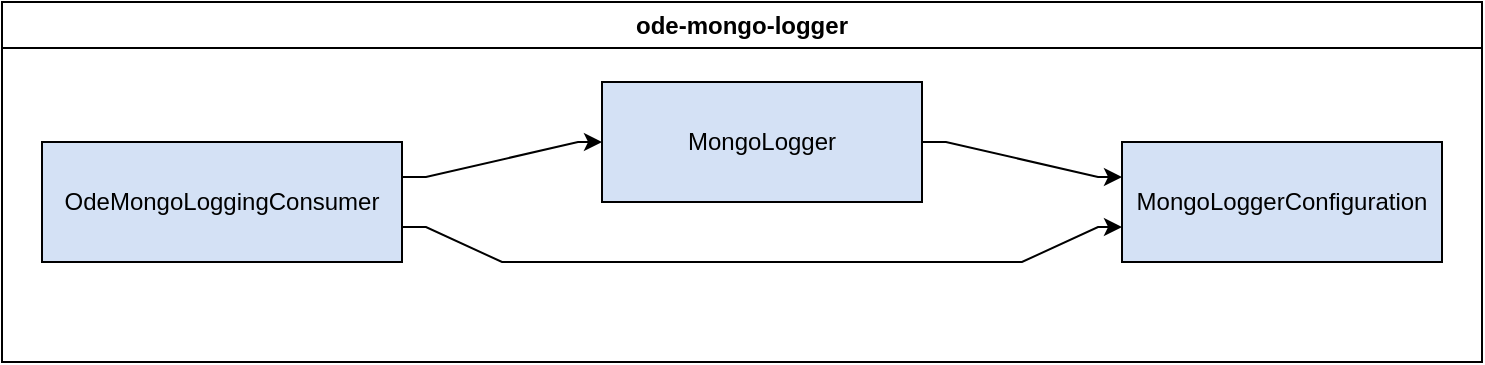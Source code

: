 <mxfile version="24.2.5" type="device">
  <diagram id="C5RBs43oDa-KdzZeNtuy" name="Page-1">
    <mxGraphModel dx="2117" dy="1798" grid="1" gridSize="10" guides="1" tooltips="1" connect="1" arrows="1" fold="1" page="1" pageScale="1" pageWidth="827" pageHeight="1169" math="0" shadow="0">
      <root>
        <mxCell id="WIyWlLk6GJQsqaUBKTNV-0" />
        <mxCell id="WIyWlLk6GJQsqaUBKTNV-1" parent="WIyWlLk6GJQsqaUBKTNV-0" />
        <mxCell id="avPxuaekG5Cl0MjWcBpi-3" style="edgeStyle=orthogonalEdgeStyle;rounded=0;orthogonalLoop=1;jettySize=auto;html=1;noEdgeStyle=1;orthogonal=1;" edge="1" parent="WIyWlLk6GJQsqaUBKTNV-1" source="Jr42eCUc6g5V1k2Y49N9-2" target="avPxuaekG5Cl0MjWcBpi-1">
          <mxGeometry relative="1" as="geometry">
            <Array as="points">
              <mxPoint x="452" y="30" />
              <mxPoint x="528" y="47.5" />
            </Array>
          </mxGeometry>
        </mxCell>
        <mxCell id="Jr42eCUc6g5V1k2Y49N9-2" value="MongoLogger" style="rounded=0;whiteSpace=wrap;html=1;fillColor=#D4E1F5;container=0;" parent="WIyWlLk6GJQsqaUBKTNV-1" vertex="1">
          <mxGeometry x="280" width="160" height="60" as="geometry" />
        </mxCell>
        <mxCell id="avPxuaekG5Cl0MjWcBpi-2" style="edgeStyle=orthogonalEdgeStyle;rounded=0;orthogonalLoop=1;jettySize=auto;html=1;noEdgeStyle=1;orthogonal=1;" edge="1" parent="WIyWlLk6GJQsqaUBKTNV-1" source="avPxuaekG5Cl0MjWcBpi-0" target="Jr42eCUc6g5V1k2Y49N9-2">
          <mxGeometry relative="1" as="geometry">
            <Array as="points">
              <mxPoint x="192" y="47.5" />
              <mxPoint x="268" y="30" />
            </Array>
          </mxGeometry>
        </mxCell>
        <mxCell id="avPxuaekG5Cl0MjWcBpi-4" style="edgeStyle=orthogonalEdgeStyle;rounded=0;orthogonalLoop=1;jettySize=auto;html=1;noEdgeStyle=1;orthogonal=1;" edge="1" parent="WIyWlLk6GJQsqaUBKTNV-1" source="avPxuaekG5Cl0MjWcBpi-0" target="avPxuaekG5Cl0MjWcBpi-1">
          <mxGeometry relative="1" as="geometry">
            <Array as="points">
              <mxPoint x="192" y="72.5" />
              <mxPoint x="230" y="90" />
              <mxPoint x="490" y="90" />
              <mxPoint x="528" y="72.5" />
            </Array>
          </mxGeometry>
        </mxCell>
        <mxCell id="avPxuaekG5Cl0MjWcBpi-0" value="OdeMongoLoggingConsumer" style="rounded=0;whiteSpace=wrap;html=1;fillColor=#D4E1F5;container=0;" vertex="1" parent="WIyWlLk6GJQsqaUBKTNV-1">
          <mxGeometry y="30" width="180" height="60" as="geometry" />
        </mxCell>
        <mxCell id="avPxuaekG5Cl0MjWcBpi-1" value="MongoLoggerConfiguration" style="rounded=0;whiteSpace=wrap;html=1;fillColor=#D4E1F5;container=0;" vertex="1" parent="WIyWlLk6GJQsqaUBKTNV-1">
          <mxGeometry x="540" y="30" width="160" height="60" as="geometry" />
        </mxCell>
        <mxCell id="avPxuaekG5Cl0MjWcBpi-5" value="ode-mongo-logger" style="swimlane;whiteSpace=wrap;html=1;" vertex="1" parent="WIyWlLk6GJQsqaUBKTNV-1">
          <mxGeometry x="-20" y="-40" width="740" height="180" as="geometry" />
        </mxCell>
      </root>
    </mxGraphModel>
  </diagram>
</mxfile>
